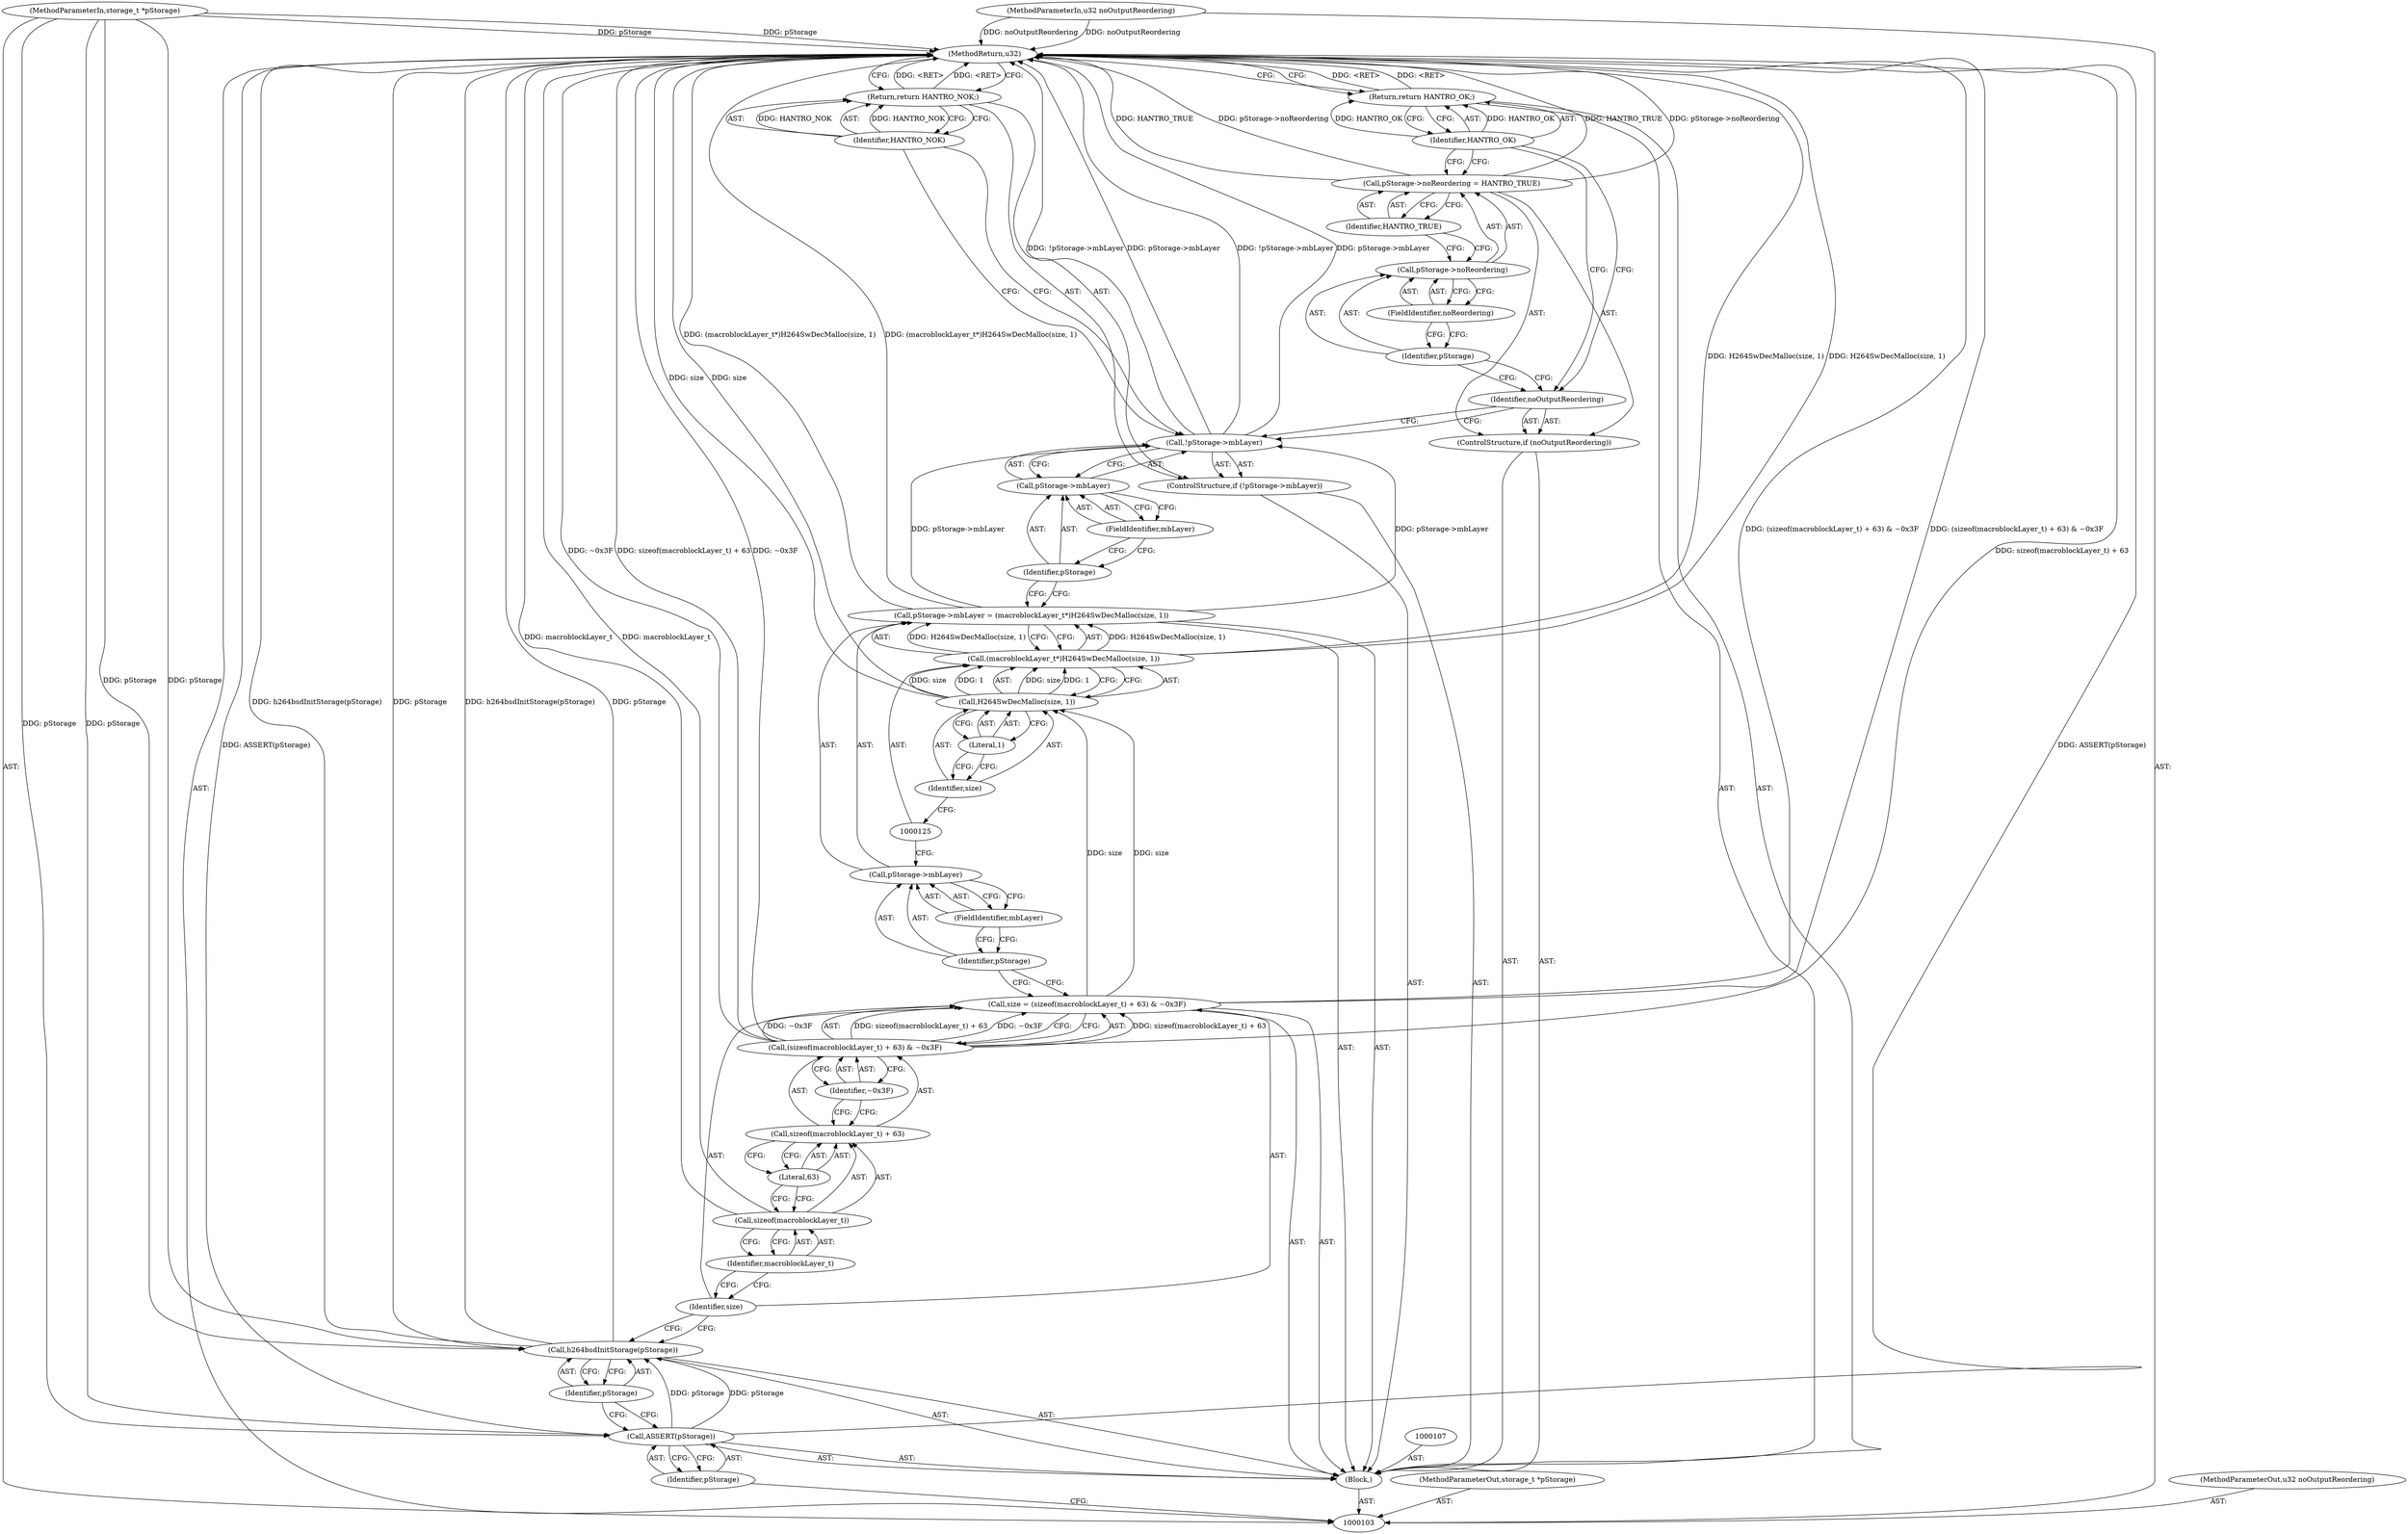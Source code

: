 digraph "0_Android_2b6f22dc64d456471a1dc6df09d515771d1427c8_4" {
"1000145" [label="(MethodReturn,u32)"];
"1000104" [label="(MethodParameterIn,storage_t *pStorage)"];
"1000198" [label="(MethodParameterOut,storage_t *pStorage)"];
"1000105" [label="(MethodParameterIn,u32 noOutputReordering)"];
"1000199" [label="(MethodParameterOut,u32 noOutputReordering)"];
"1000111" [label="(Identifier,pStorage)"];
"1000110" [label="(Call,h264bsdInitStorage(pStorage))"];
"1000114" [label="(Call,(sizeof(macroblockLayer_t) + 63) & ~0x3F)"];
"1000115" [label="(Call,sizeof(macroblockLayer_t) + 63)"];
"1000116" [label="(Call,sizeof(macroblockLayer_t))"];
"1000117" [label="(Identifier,macroblockLayer_t)"];
"1000118" [label="(Literal,63)"];
"1000119" [label="(Identifier,~0x3F)"];
"1000112" [label="(Call,size = (sizeof(macroblockLayer_t) + 63) & ~0x3F)"];
"1000113" [label="(Identifier,size)"];
"1000123" [label="(FieldIdentifier,mbLayer)"];
"1000124" [label="(Call,(macroblockLayer_t*)H264SwDecMalloc(size, 1))"];
"1000120" [label="(Call,pStorage->mbLayer = (macroblockLayer_t*)H264SwDecMalloc(size, 1))"];
"1000121" [label="(Call,pStorage->mbLayer)"];
"1000122" [label="(Identifier,pStorage)"];
"1000126" [label="(Call,H264SwDecMalloc(size, 1))"];
"1000127" [label="(Identifier,size)"];
"1000128" [label="(Literal,1)"];
"1000131" [label="(Call,pStorage->mbLayer)"];
"1000132" [label="(Identifier,pStorage)"];
"1000133" [label="(FieldIdentifier,mbLayer)"];
"1000129" [label="(ControlStructure,if (!pStorage->mbLayer))"];
"1000130" [label="(Call,!pStorage->mbLayer)"];
"1000135" [label="(Identifier,HANTRO_NOK)"];
"1000134" [label="(Return,return HANTRO_NOK;)"];
"1000106" [label="(Block,)"];
"1000136" [label="(ControlStructure,if (noOutputReordering))"];
"1000137" [label="(Identifier,noOutputReordering)"];
"1000141" [label="(FieldIdentifier,noReordering)"];
"1000142" [label="(Identifier,HANTRO_TRUE)"];
"1000138" [label="(Call,pStorage->noReordering = HANTRO_TRUE)"];
"1000139" [label="(Call,pStorage->noReordering)"];
"1000140" [label="(Identifier,pStorage)"];
"1000143" [label="(Return,return HANTRO_OK;)"];
"1000144" [label="(Identifier,HANTRO_OK)"];
"1000109" [label="(Identifier,pStorage)"];
"1000108" [label="(Call,ASSERT(pStorage))"];
"1000145" -> "1000103"  [label="AST: "];
"1000145" -> "1000134"  [label="CFG: "];
"1000145" -> "1000143"  [label="CFG: "];
"1000116" -> "1000145"  [label="DDG: macroblockLayer_t"];
"1000138" -> "1000145"  [label="DDG: HANTRO_TRUE"];
"1000138" -> "1000145"  [label="DDG: pStorage->noReordering"];
"1000108" -> "1000145"  [label="DDG: ASSERT(pStorage)"];
"1000104" -> "1000145"  [label="DDG: pStorage"];
"1000105" -> "1000145"  [label="DDG: noOutputReordering"];
"1000112" -> "1000145"  [label="DDG: (sizeof(macroblockLayer_t) + 63) & ~0x3F"];
"1000114" -> "1000145"  [label="DDG: sizeof(macroblockLayer_t) + 63"];
"1000114" -> "1000145"  [label="DDG: ~0x3F"];
"1000126" -> "1000145"  [label="DDG: size"];
"1000130" -> "1000145"  [label="DDG: !pStorage->mbLayer"];
"1000130" -> "1000145"  [label="DDG: pStorage->mbLayer"];
"1000124" -> "1000145"  [label="DDG: H264SwDecMalloc(size, 1)"];
"1000110" -> "1000145"  [label="DDG: h264bsdInitStorage(pStorage)"];
"1000110" -> "1000145"  [label="DDG: pStorage"];
"1000120" -> "1000145"  [label="DDG: (macroblockLayer_t*)H264SwDecMalloc(size, 1)"];
"1000134" -> "1000145"  [label="DDG: <RET>"];
"1000143" -> "1000145"  [label="DDG: <RET>"];
"1000104" -> "1000103"  [label="AST: "];
"1000104" -> "1000145"  [label="DDG: pStorage"];
"1000104" -> "1000108"  [label="DDG: pStorage"];
"1000104" -> "1000110"  [label="DDG: pStorage"];
"1000198" -> "1000103"  [label="AST: "];
"1000105" -> "1000103"  [label="AST: "];
"1000105" -> "1000145"  [label="DDG: noOutputReordering"];
"1000199" -> "1000103"  [label="AST: "];
"1000111" -> "1000110"  [label="AST: "];
"1000111" -> "1000108"  [label="CFG: "];
"1000110" -> "1000111"  [label="CFG: "];
"1000110" -> "1000106"  [label="AST: "];
"1000110" -> "1000111"  [label="CFG: "];
"1000111" -> "1000110"  [label="AST: "];
"1000113" -> "1000110"  [label="CFG: "];
"1000110" -> "1000145"  [label="DDG: h264bsdInitStorage(pStorage)"];
"1000110" -> "1000145"  [label="DDG: pStorage"];
"1000108" -> "1000110"  [label="DDG: pStorage"];
"1000104" -> "1000110"  [label="DDG: pStorage"];
"1000114" -> "1000112"  [label="AST: "];
"1000114" -> "1000119"  [label="CFG: "];
"1000115" -> "1000114"  [label="AST: "];
"1000119" -> "1000114"  [label="AST: "];
"1000112" -> "1000114"  [label="CFG: "];
"1000114" -> "1000145"  [label="DDG: sizeof(macroblockLayer_t) + 63"];
"1000114" -> "1000145"  [label="DDG: ~0x3F"];
"1000114" -> "1000112"  [label="DDG: sizeof(macroblockLayer_t) + 63"];
"1000114" -> "1000112"  [label="DDG: ~0x3F"];
"1000115" -> "1000114"  [label="AST: "];
"1000115" -> "1000118"  [label="CFG: "];
"1000116" -> "1000115"  [label="AST: "];
"1000118" -> "1000115"  [label="AST: "];
"1000119" -> "1000115"  [label="CFG: "];
"1000116" -> "1000115"  [label="AST: "];
"1000116" -> "1000117"  [label="CFG: "];
"1000117" -> "1000116"  [label="AST: "];
"1000118" -> "1000116"  [label="CFG: "];
"1000116" -> "1000145"  [label="DDG: macroblockLayer_t"];
"1000117" -> "1000116"  [label="AST: "];
"1000117" -> "1000113"  [label="CFG: "];
"1000116" -> "1000117"  [label="CFG: "];
"1000118" -> "1000115"  [label="AST: "];
"1000118" -> "1000116"  [label="CFG: "];
"1000115" -> "1000118"  [label="CFG: "];
"1000119" -> "1000114"  [label="AST: "];
"1000119" -> "1000115"  [label="CFG: "];
"1000114" -> "1000119"  [label="CFG: "];
"1000112" -> "1000106"  [label="AST: "];
"1000112" -> "1000114"  [label="CFG: "];
"1000113" -> "1000112"  [label="AST: "];
"1000114" -> "1000112"  [label="AST: "];
"1000122" -> "1000112"  [label="CFG: "];
"1000112" -> "1000145"  [label="DDG: (sizeof(macroblockLayer_t) + 63) & ~0x3F"];
"1000114" -> "1000112"  [label="DDG: sizeof(macroblockLayer_t) + 63"];
"1000114" -> "1000112"  [label="DDG: ~0x3F"];
"1000112" -> "1000126"  [label="DDG: size"];
"1000113" -> "1000112"  [label="AST: "];
"1000113" -> "1000110"  [label="CFG: "];
"1000117" -> "1000113"  [label="CFG: "];
"1000123" -> "1000121"  [label="AST: "];
"1000123" -> "1000122"  [label="CFG: "];
"1000121" -> "1000123"  [label="CFG: "];
"1000124" -> "1000120"  [label="AST: "];
"1000124" -> "1000126"  [label="CFG: "];
"1000125" -> "1000124"  [label="AST: "];
"1000126" -> "1000124"  [label="AST: "];
"1000120" -> "1000124"  [label="CFG: "];
"1000124" -> "1000145"  [label="DDG: H264SwDecMalloc(size, 1)"];
"1000124" -> "1000120"  [label="DDG: H264SwDecMalloc(size, 1)"];
"1000126" -> "1000124"  [label="DDG: size"];
"1000126" -> "1000124"  [label="DDG: 1"];
"1000120" -> "1000106"  [label="AST: "];
"1000120" -> "1000124"  [label="CFG: "];
"1000121" -> "1000120"  [label="AST: "];
"1000124" -> "1000120"  [label="AST: "];
"1000132" -> "1000120"  [label="CFG: "];
"1000120" -> "1000145"  [label="DDG: (macroblockLayer_t*)H264SwDecMalloc(size, 1)"];
"1000124" -> "1000120"  [label="DDG: H264SwDecMalloc(size, 1)"];
"1000120" -> "1000130"  [label="DDG: pStorage->mbLayer"];
"1000121" -> "1000120"  [label="AST: "];
"1000121" -> "1000123"  [label="CFG: "];
"1000122" -> "1000121"  [label="AST: "];
"1000123" -> "1000121"  [label="AST: "];
"1000125" -> "1000121"  [label="CFG: "];
"1000122" -> "1000121"  [label="AST: "];
"1000122" -> "1000112"  [label="CFG: "];
"1000123" -> "1000122"  [label="CFG: "];
"1000126" -> "1000124"  [label="AST: "];
"1000126" -> "1000128"  [label="CFG: "];
"1000127" -> "1000126"  [label="AST: "];
"1000128" -> "1000126"  [label="AST: "];
"1000124" -> "1000126"  [label="CFG: "];
"1000126" -> "1000145"  [label="DDG: size"];
"1000126" -> "1000124"  [label="DDG: size"];
"1000126" -> "1000124"  [label="DDG: 1"];
"1000112" -> "1000126"  [label="DDG: size"];
"1000127" -> "1000126"  [label="AST: "];
"1000127" -> "1000125"  [label="CFG: "];
"1000128" -> "1000127"  [label="CFG: "];
"1000128" -> "1000126"  [label="AST: "];
"1000128" -> "1000127"  [label="CFG: "];
"1000126" -> "1000128"  [label="CFG: "];
"1000131" -> "1000130"  [label="AST: "];
"1000131" -> "1000133"  [label="CFG: "];
"1000132" -> "1000131"  [label="AST: "];
"1000133" -> "1000131"  [label="AST: "];
"1000130" -> "1000131"  [label="CFG: "];
"1000132" -> "1000131"  [label="AST: "];
"1000132" -> "1000120"  [label="CFG: "];
"1000133" -> "1000132"  [label="CFG: "];
"1000133" -> "1000131"  [label="AST: "];
"1000133" -> "1000132"  [label="CFG: "];
"1000131" -> "1000133"  [label="CFG: "];
"1000129" -> "1000106"  [label="AST: "];
"1000130" -> "1000129"  [label="AST: "];
"1000134" -> "1000129"  [label="AST: "];
"1000130" -> "1000129"  [label="AST: "];
"1000130" -> "1000131"  [label="CFG: "];
"1000131" -> "1000130"  [label="AST: "];
"1000135" -> "1000130"  [label="CFG: "];
"1000137" -> "1000130"  [label="CFG: "];
"1000130" -> "1000145"  [label="DDG: !pStorage->mbLayer"];
"1000130" -> "1000145"  [label="DDG: pStorage->mbLayer"];
"1000120" -> "1000130"  [label="DDG: pStorage->mbLayer"];
"1000135" -> "1000134"  [label="AST: "];
"1000135" -> "1000130"  [label="CFG: "];
"1000134" -> "1000135"  [label="CFG: "];
"1000135" -> "1000134"  [label="DDG: HANTRO_NOK"];
"1000134" -> "1000129"  [label="AST: "];
"1000134" -> "1000135"  [label="CFG: "];
"1000135" -> "1000134"  [label="AST: "];
"1000145" -> "1000134"  [label="CFG: "];
"1000134" -> "1000145"  [label="DDG: <RET>"];
"1000135" -> "1000134"  [label="DDG: HANTRO_NOK"];
"1000106" -> "1000103"  [label="AST: "];
"1000107" -> "1000106"  [label="AST: "];
"1000108" -> "1000106"  [label="AST: "];
"1000110" -> "1000106"  [label="AST: "];
"1000112" -> "1000106"  [label="AST: "];
"1000120" -> "1000106"  [label="AST: "];
"1000129" -> "1000106"  [label="AST: "];
"1000136" -> "1000106"  [label="AST: "];
"1000143" -> "1000106"  [label="AST: "];
"1000136" -> "1000106"  [label="AST: "];
"1000137" -> "1000136"  [label="AST: "];
"1000138" -> "1000136"  [label="AST: "];
"1000137" -> "1000136"  [label="AST: "];
"1000137" -> "1000130"  [label="CFG: "];
"1000140" -> "1000137"  [label="CFG: "];
"1000144" -> "1000137"  [label="CFG: "];
"1000141" -> "1000139"  [label="AST: "];
"1000141" -> "1000140"  [label="CFG: "];
"1000139" -> "1000141"  [label="CFG: "];
"1000142" -> "1000138"  [label="AST: "];
"1000142" -> "1000139"  [label="CFG: "];
"1000138" -> "1000142"  [label="CFG: "];
"1000138" -> "1000136"  [label="AST: "];
"1000138" -> "1000142"  [label="CFG: "];
"1000139" -> "1000138"  [label="AST: "];
"1000142" -> "1000138"  [label="AST: "];
"1000144" -> "1000138"  [label="CFG: "];
"1000138" -> "1000145"  [label="DDG: HANTRO_TRUE"];
"1000138" -> "1000145"  [label="DDG: pStorage->noReordering"];
"1000139" -> "1000138"  [label="AST: "];
"1000139" -> "1000141"  [label="CFG: "];
"1000140" -> "1000139"  [label="AST: "];
"1000141" -> "1000139"  [label="AST: "];
"1000142" -> "1000139"  [label="CFG: "];
"1000140" -> "1000139"  [label="AST: "];
"1000140" -> "1000137"  [label="CFG: "];
"1000141" -> "1000140"  [label="CFG: "];
"1000143" -> "1000106"  [label="AST: "];
"1000143" -> "1000144"  [label="CFG: "];
"1000144" -> "1000143"  [label="AST: "];
"1000145" -> "1000143"  [label="CFG: "];
"1000143" -> "1000145"  [label="DDG: <RET>"];
"1000144" -> "1000143"  [label="DDG: HANTRO_OK"];
"1000144" -> "1000143"  [label="AST: "];
"1000144" -> "1000138"  [label="CFG: "];
"1000144" -> "1000137"  [label="CFG: "];
"1000143" -> "1000144"  [label="CFG: "];
"1000144" -> "1000143"  [label="DDG: HANTRO_OK"];
"1000109" -> "1000108"  [label="AST: "];
"1000109" -> "1000103"  [label="CFG: "];
"1000108" -> "1000109"  [label="CFG: "];
"1000108" -> "1000106"  [label="AST: "];
"1000108" -> "1000109"  [label="CFG: "];
"1000109" -> "1000108"  [label="AST: "];
"1000111" -> "1000108"  [label="CFG: "];
"1000108" -> "1000145"  [label="DDG: ASSERT(pStorage)"];
"1000104" -> "1000108"  [label="DDG: pStorage"];
"1000108" -> "1000110"  [label="DDG: pStorage"];
}
